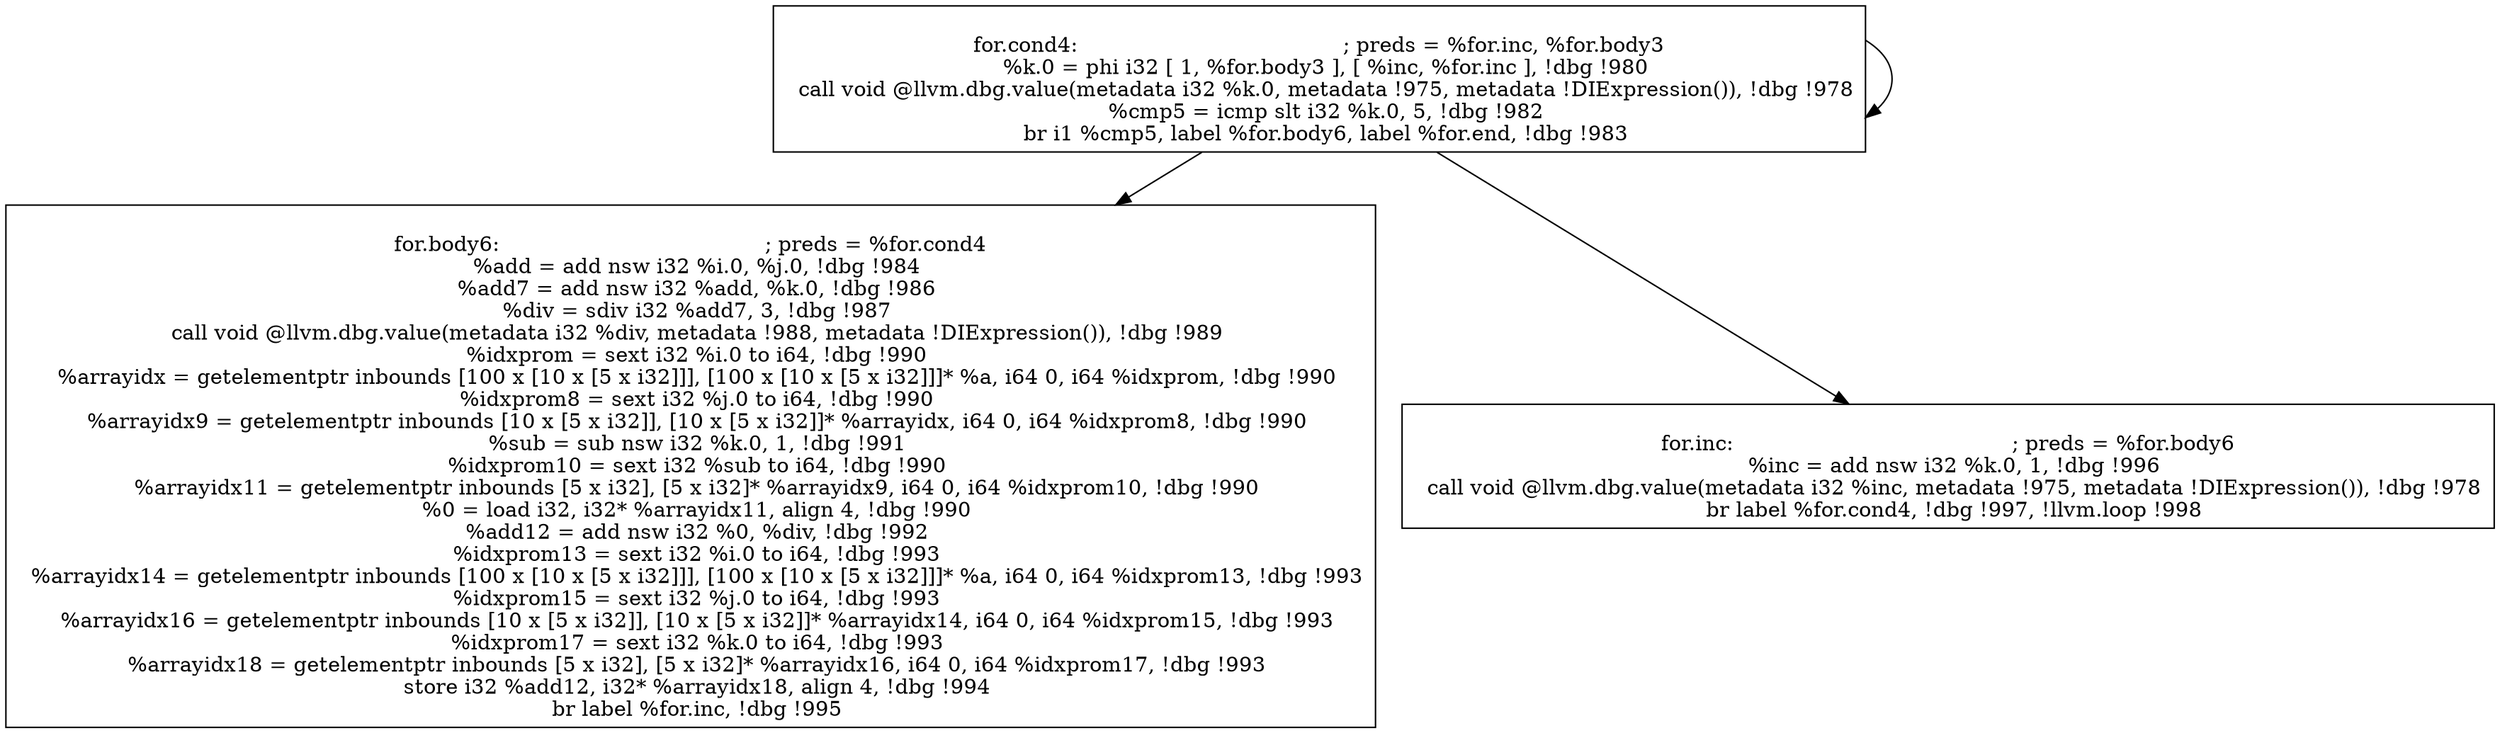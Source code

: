 
digraph G {


node72 [label="
for.body6:                                        ; preds = %for.cond4
  %add = add nsw i32 %i.0, %j.0, !dbg !984
  %add7 = add nsw i32 %add, %k.0, !dbg !986
  %div = sdiv i32 %add7, 3, !dbg !987
  call void @llvm.dbg.value(metadata i32 %div, metadata !988, metadata !DIExpression()), !dbg !989
  %idxprom = sext i32 %i.0 to i64, !dbg !990
  %arrayidx = getelementptr inbounds [100 x [10 x [5 x i32]]], [100 x [10 x [5 x i32]]]* %a, i64 0, i64 %idxprom, !dbg !990
  %idxprom8 = sext i32 %j.0 to i64, !dbg !990
  %arrayidx9 = getelementptr inbounds [10 x [5 x i32]], [10 x [5 x i32]]* %arrayidx, i64 0, i64 %idxprom8, !dbg !990
  %sub = sub nsw i32 %k.0, 1, !dbg !991
  %idxprom10 = sext i32 %sub to i64, !dbg !990
  %arrayidx11 = getelementptr inbounds [5 x i32], [5 x i32]* %arrayidx9, i64 0, i64 %idxprom10, !dbg !990
  %0 = load i32, i32* %arrayidx11, align 4, !dbg !990
  %add12 = add nsw i32 %0, %div, !dbg !992
  %idxprom13 = sext i32 %i.0 to i64, !dbg !993
  %arrayidx14 = getelementptr inbounds [100 x [10 x [5 x i32]]], [100 x [10 x [5 x i32]]]* %a, i64 0, i64 %idxprom13, !dbg !993
  %idxprom15 = sext i32 %j.0 to i64, !dbg !993
  %arrayidx16 = getelementptr inbounds [10 x [5 x i32]], [10 x [5 x i32]]* %arrayidx14, i64 0, i64 %idxprom15, !dbg !993
  %idxprom17 = sext i32 %k.0 to i64, !dbg !993
  %arrayidx18 = getelementptr inbounds [5 x i32], [5 x i32]* %arrayidx16, i64 0, i64 %idxprom17, !dbg !993
  store i32 %add12, i32* %arrayidx18, align 4, !dbg !994
  br label %for.inc, !dbg !995
",shape=rectangle ]
node70 [label="
for.inc:                                          ; preds = %for.body6
  %inc = add nsw i32 %k.0, 1, !dbg !996
  call void @llvm.dbg.value(metadata i32 %inc, metadata !975, metadata !DIExpression()), !dbg !978
  br label %for.cond4, !dbg !997, !llvm.loop !998
",shape=rectangle ]
node71 [label="
for.cond4:                                        ; preds = %for.inc, %for.body3
  %k.0 = phi i32 [ 1, %for.body3 ], [ %inc, %for.inc ], !dbg !980
  call void @llvm.dbg.value(metadata i32 %k.0, metadata !975, metadata !DIExpression()), !dbg !978
  %cmp5 = icmp slt i32 %k.0, 5, !dbg !982
  br i1 %cmp5, label %for.body6, label %for.end, !dbg !983
",shape=rectangle ]

node71->node72 [ ]
node71->node71 [ ]
node71->node70 [ ]


}
